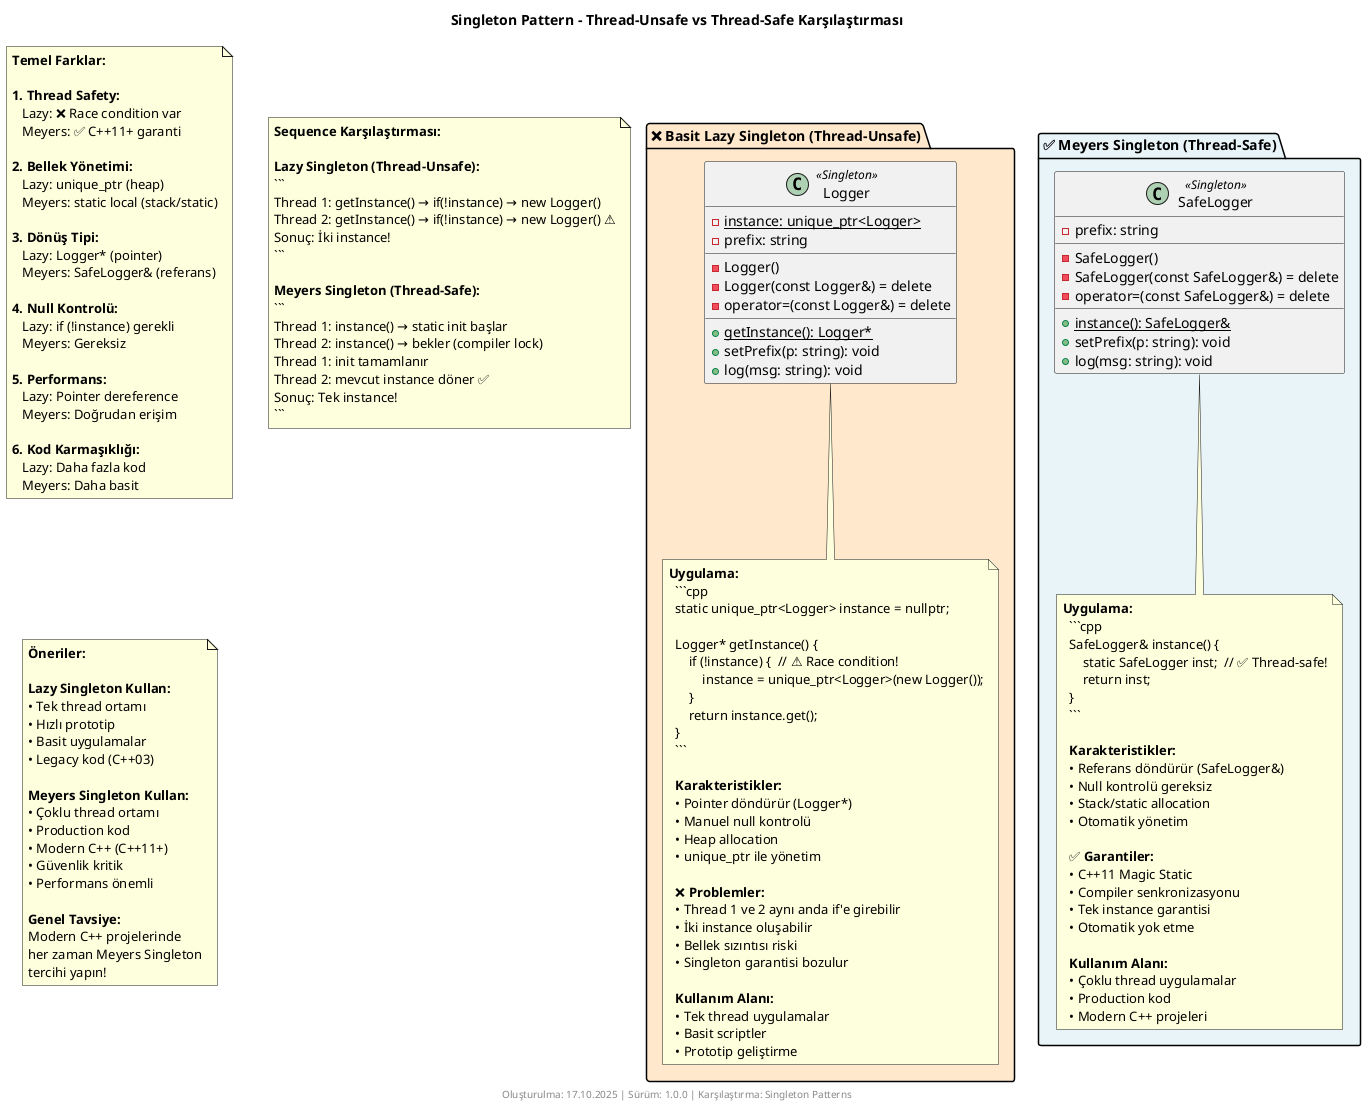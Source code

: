 @startuml singleton-comparison
/'
 * @file singleton-comparison.puml
 * @brief Singleton Pattern yaklaşımlarının detaylı karşılaştırması
 * @author Muhammed Kayra Bulut
 * @date 17.10.2025
 * @version 1.0.0
 * 
 * @description Bu diyagram thread-unsafe lazy singleton ile
 *              thread-safe Meyers singleton arasındaki farkları gösterir
 '/

title Singleton Pattern - Thread-Unsafe vs Thread-Safe Karşılaştırması

skinparam backgroundColor #FFFFFF
skinparam shadowing false

package "❌ Basit Lazy Singleton (Thread-Unsafe)" #FFE8CC {
    class "Logger" as L1 <<Singleton>> {
        - {static} instance: unique_ptr<Logger>
        - prefix: string
        __
        - Logger()
        - Logger(const Logger&) = delete
        - operator=(const Logger&) = delete
        __
        + {static} getInstance(): Logger*
        + setPrefix(p: string): void
        + log(msg: string): void
    }
    
    note bottom of L1
    **Uygulama:**
      ```cpp
      static unique_ptr<Logger> instance = nullptr;
      
      Logger* getInstance() {
          if (!instance) {  // ⚠️ Race condition!
              instance = unique_ptr<Logger>(new Logger());
          }
          return instance.get();
      }
      ```
      
      **Karakteristikler:**
      • Pointer döndürür (Logger*)
      • Manuel null kontrolü
      • Heap allocation
      • unique_ptr ile yönetim
      
      ❌ **Problemler:**
      • Thread 1 ve 2 aynı anda if'e girebilir
      • İki instance oluşabilir
      • Bellek sızıntısı riski
      • Singleton garantisi bozulur
      
      **Kullanım Alanı:**
      • Tek thread uygulamalar
      • Basit scriptler
      • Prototip geliştirme
    end note
}

package "✅ Meyers Singleton (Thread-Safe)" #E8F4F8 {
    class "SafeLogger" as L2 <<Singleton>> {
        - prefix: string
        __
        - SafeLogger()
        - SafeLogger(const SafeLogger&) = delete
        - operator=(const SafeLogger&) = delete
        __
        + {static} instance(): SafeLogger&
        + setPrefix(p: string): void
        + log(msg: string): void
    }
    
    note bottom of L2
    **Uygulama:**
      ```cpp
      SafeLogger& instance() {
          static SafeLogger inst;  // ✅ Thread-safe!
          return inst;
      }
      ```
      
      **Karakteristikler:**
      • Referans döndürür (SafeLogger&)
      • Null kontrolü gereksiz
      • Stack/static allocation
      • Otomatik yönetim
      
      ✅ **Garantiler:**
      • C++11 Magic Static
      • Compiler senkronizasyonu
      • Tek instance garantisi
      • Otomatik yok etme
      
      **Kullanım Alanı:**
      • Çoklu thread uygulamalar
      • Production kod
      • Modern C++ projeleri
    end note
}

note "**Temel Farklar:**\n\n**1. Thread Safety:**\n   Lazy: ❌ Race condition var\n   Meyers: ✅ C++11+ garanti\n\n**2. Bellek Yönetimi:**\n   Lazy: unique_ptr (heap)\n   Meyers: static local (stack/static)\n\n**3. Dönüş Tipi:**\n   Lazy: Logger* (pointer)\n   Meyers: SafeLogger& (referans)\n\n**4. Null Kontrolü:**\n   Lazy: if (!instance) gerekli\n   Meyers: Gereksiz\n\n**5. Performans:**\n   Lazy: Pointer dereference\n   Meyers: Doğrudan erişim\n\n**6. Kod Karmaşıklığı:**\n   Lazy: Daha fazla kod\n   Meyers: Daha basit" as DIFF

note "**Sequence Karşılaştırması:**\n\n**Lazy Singleton (Thread-Unsafe):**\n```\nThread 1: getInstance() → if(!instance) → new Logger()\nThread 2: getInstance() → if(!instance) → new Logger() ⚠️\nSonuç: İki instance!\n```\n\n**Meyers Singleton (Thread-Safe):**\n```\nThread 1: instance() → static init başlar\nThread 2: instance() → bekler (compiler lock)\nThread 1: init tamamlanır\nThread 2: mevcut instance döner ✅\nSonuç: Tek instance!\n```" as SEQ

note "**Öneriler:**\n\n**Lazy Singleton Kullan:**\n• Tek thread ortamı\n• Hızlı prototip\n• Basit uygulamalar\n• Legacy kod (C++03)\n\n**Meyers Singleton Kullan:**\n• Çoklu thread ortamı\n• Production kod\n• Modern C++ (C++11+)\n• Güvenlik kritik\n• Performans önemli\n\n**Genel Tavsiye:**\nModern C++ projelerinde\nher zaman Meyers Singleton\ntercihi yapın!" as REC

footer Oluşturulma: 17.10.2025 | Sürüm: 1.0.0 | Karşılaştırma: Singleton Patterns

@enduml